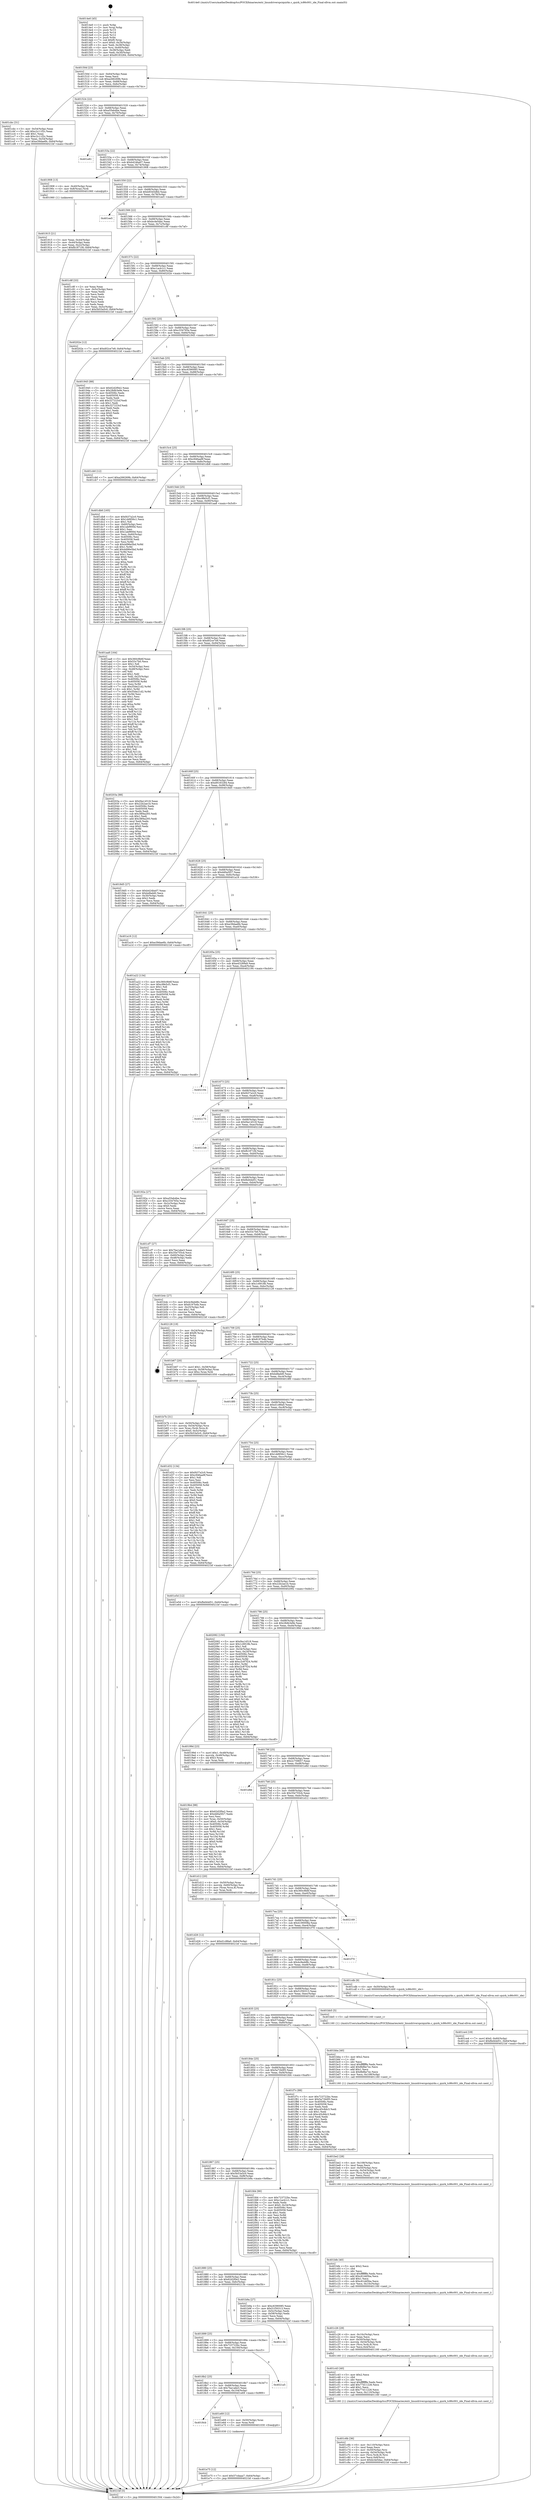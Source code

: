 digraph "0x4014e0" {
  label = "0x4014e0 (/mnt/c/Users/mathe/Desktop/tcc/POCII/binaries/extr_linuxdriverspciquirks.c_quirk_tc86c001_ide_Final-ollvm.out::main(0))"
  labelloc = "t"
  node[shape=record]

  Entry [label="",width=0.3,height=0.3,shape=circle,fillcolor=black,style=filled]
  "0x40150d" [label="{
     0x40150d [23]\l
     | [instrs]\l
     &nbsp;&nbsp;0x40150d \<+3\>: mov -0x64(%rbp),%eax\l
     &nbsp;&nbsp;0x401510 \<+2\>: mov %eax,%ecx\l
     &nbsp;&nbsp;0x401512 \<+6\>: sub $0xa266269b,%ecx\l
     &nbsp;&nbsp;0x401518 \<+3\>: mov %eax,-0x68(%rbp)\l
     &nbsp;&nbsp;0x40151b \<+3\>: mov %ecx,-0x6c(%rbp)\l
     &nbsp;&nbsp;0x40151e \<+6\>: je 0000000000401cbc \<main+0x7dc\>\l
  }"]
  "0x401cbc" [label="{
     0x401cbc [31]\l
     | [instrs]\l
     &nbsp;&nbsp;0x401cbc \<+3\>: mov -0x54(%rbp),%eax\l
     &nbsp;&nbsp;0x401cbf \<+5\>: add $0xc2c11f2c,%eax\l
     &nbsp;&nbsp;0x401cc4 \<+3\>: add $0x1,%eax\l
     &nbsp;&nbsp;0x401cc7 \<+5\>: sub $0xc2c11f2c,%eax\l
     &nbsp;&nbsp;0x401ccc \<+3\>: mov %eax,-0x54(%rbp)\l
     &nbsp;&nbsp;0x401ccf \<+7\>: movl $0xe39dae6b,-0x64(%rbp)\l
     &nbsp;&nbsp;0x401cd6 \<+5\>: jmp 00000000004021bf \<main+0xcdf\>\l
  }"]
  "0x401524" [label="{
     0x401524 [22]\l
     | [instrs]\l
     &nbsp;&nbsp;0x401524 \<+5\>: jmp 0000000000401529 \<main+0x49\>\l
     &nbsp;&nbsp;0x401529 \<+3\>: mov -0x68(%rbp),%eax\l
     &nbsp;&nbsp;0x40152c \<+5\>: sub $0xa55eb4be,%eax\l
     &nbsp;&nbsp;0x401531 \<+3\>: mov %eax,-0x70(%rbp)\l
     &nbsp;&nbsp;0x401534 \<+6\>: je 0000000000401e81 \<main+0x9a1\>\l
  }"]
  Exit [label="",width=0.3,height=0.3,shape=circle,fillcolor=black,style=filled,peripheries=2]
  "0x401e81" [label="{
     0x401e81\l
  }", style=dashed]
  "0x40153a" [label="{
     0x40153a [22]\l
     | [instrs]\l
     &nbsp;&nbsp;0x40153a \<+5\>: jmp 000000000040153f \<main+0x5f\>\l
     &nbsp;&nbsp;0x40153f \<+3\>: mov -0x68(%rbp),%eax\l
     &nbsp;&nbsp;0x401542 \<+5\>: sub $0xb424ba07,%eax\l
     &nbsp;&nbsp;0x401547 \<+3\>: mov %eax,-0x74(%rbp)\l
     &nbsp;&nbsp;0x40154a \<+6\>: je 0000000000401908 \<main+0x428\>\l
  }"]
  "0x401e75" [label="{
     0x401e75 [12]\l
     | [instrs]\l
     &nbsp;&nbsp;0x401e75 \<+7\>: movl $0x57cdaaa7,-0x64(%rbp)\l
     &nbsp;&nbsp;0x401e7c \<+5\>: jmp 00000000004021bf \<main+0xcdf\>\l
  }"]
  "0x401908" [label="{
     0x401908 [13]\l
     | [instrs]\l
     &nbsp;&nbsp;0x401908 \<+4\>: mov -0x40(%rbp),%rax\l
     &nbsp;&nbsp;0x40190c \<+4\>: mov 0x8(%rax),%rdi\l
     &nbsp;&nbsp;0x401910 \<+5\>: call 0000000000401060 \<atoi@plt\>\l
     | [calls]\l
     &nbsp;&nbsp;0x401060 \{1\} (unknown)\l
  }"]
  "0x401550" [label="{
     0x401550 [22]\l
     | [instrs]\l
     &nbsp;&nbsp;0x401550 \<+5\>: jmp 0000000000401555 \<main+0x75\>\l
     &nbsp;&nbsp;0x401555 \<+3\>: mov -0x68(%rbp),%eax\l
     &nbsp;&nbsp;0x401558 \<+5\>: sub $0xb9345d6d,%eax\l
     &nbsp;&nbsp;0x40155d \<+3\>: mov %eax,-0x78(%rbp)\l
     &nbsp;&nbsp;0x401560 \<+6\>: je 0000000000401ee5 \<main+0xa05\>\l
  }"]
  "0x4018cb" [label="{
     0x4018cb\l
  }", style=dashed]
  "0x401ee5" [label="{
     0x401ee5\l
  }", style=dashed]
  "0x401566" [label="{
     0x401566 [22]\l
     | [instrs]\l
     &nbsp;&nbsp;0x401566 \<+5\>: jmp 000000000040156b \<main+0x8b\>\l
     &nbsp;&nbsp;0x40156b \<+3\>: mov -0x68(%rbp),%eax\l
     &nbsp;&nbsp;0x40156e \<+5\>: sub $0xbc4e5dac,%eax\l
     &nbsp;&nbsp;0x401573 \<+3\>: mov %eax,-0x7c(%rbp)\l
     &nbsp;&nbsp;0x401576 \<+6\>: je 0000000000401c8f \<main+0x7af\>\l
  }"]
  "0x401e69" [label="{
     0x401e69 [12]\l
     | [instrs]\l
     &nbsp;&nbsp;0x401e69 \<+4\>: mov -0x50(%rbp),%rax\l
     &nbsp;&nbsp;0x401e6d \<+3\>: mov %rax,%rdi\l
     &nbsp;&nbsp;0x401e70 \<+5\>: call 0000000000401030 \<free@plt\>\l
     | [calls]\l
     &nbsp;&nbsp;0x401030 \{1\} (unknown)\l
  }"]
  "0x401c8f" [label="{
     0x401c8f [33]\l
     | [instrs]\l
     &nbsp;&nbsp;0x401c8f \<+2\>: xor %eax,%eax\l
     &nbsp;&nbsp;0x401c91 \<+3\>: mov -0x5c(%rbp),%ecx\l
     &nbsp;&nbsp;0x401c94 \<+2\>: mov %eax,%edx\l
     &nbsp;&nbsp;0x401c96 \<+2\>: sub %ecx,%edx\l
     &nbsp;&nbsp;0x401c98 \<+2\>: mov %eax,%ecx\l
     &nbsp;&nbsp;0x401c9a \<+3\>: sub $0x1,%ecx\l
     &nbsp;&nbsp;0x401c9d \<+2\>: add %ecx,%edx\l
     &nbsp;&nbsp;0x401c9f \<+2\>: sub %edx,%eax\l
     &nbsp;&nbsp;0x401ca1 \<+3\>: mov %eax,-0x5c(%rbp)\l
     &nbsp;&nbsp;0x401ca4 \<+7\>: movl $0x5b53a5c0,-0x64(%rbp)\l
     &nbsp;&nbsp;0x401cab \<+5\>: jmp 00000000004021bf \<main+0xcdf\>\l
  }"]
  "0x40157c" [label="{
     0x40157c [22]\l
     | [instrs]\l
     &nbsp;&nbsp;0x40157c \<+5\>: jmp 0000000000401581 \<main+0xa1\>\l
     &nbsp;&nbsp;0x401581 \<+3\>: mov -0x68(%rbp),%eax\l
     &nbsp;&nbsp;0x401584 \<+5\>: sub $0xc1acb1c1,%eax\l
     &nbsp;&nbsp;0x401589 \<+3\>: mov %eax,-0x80(%rbp)\l
     &nbsp;&nbsp;0x40158c \<+6\>: je 000000000040202e \<main+0xb4e\>\l
  }"]
  "0x4018b2" [label="{
     0x4018b2 [25]\l
     | [instrs]\l
     &nbsp;&nbsp;0x4018b2 \<+5\>: jmp 00000000004018b7 \<main+0x3d7\>\l
     &nbsp;&nbsp;0x4018b7 \<+3\>: mov -0x68(%rbp),%eax\l
     &nbsp;&nbsp;0x4018ba \<+5\>: sub $0x7ba1abe3,%eax\l
     &nbsp;&nbsp;0x4018bf \<+6\>: mov %eax,-0x104(%rbp)\l
     &nbsp;&nbsp;0x4018c5 \<+6\>: je 0000000000401e69 \<main+0x989\>\l
  }"]
  "0x40202e" [label="{
     0x40202e [12]\l
     | [instrs]\l
     &nbsp;&nbsp;0x40202e \<+7\>: movl $0xd02ce7e9,-0x64(%rbp)\l
     &nbsp;&nbsp;0x402035 \<+5\>: jmp 00000000004021bf \<main+0xcdf\>\l
  }"]
  "0x401592" [label="{
     0x401592 [25]\l
     | [instrs]\l
     &nbsp;&nbsp;0x401592 \<+5\>: jmp 0000000000401597 \<main+0xb7\>\l
     &nbsp;&nbsp;0x401597 \<+3\>: mov -0x68(%rbp),%eax\l
     &nbsp;&nbsp;0x40159a \<+5\>: sub $0xc334765e,%eax\l
     &nbsp;&nbsp;0x40159f \<+6\>: mov %eax,-0x84(%rbp)\l
     &nbsp;&nbsp;0x4015a5 \<+6\>: je 0000000000401945 \<main+0x465\>\l
  }"]
  "0x4021a5" [label="{
     0x4021a5\l
  }", style=dashed]
  "0x401945" [label="{
     0x401945 [88]\l
     | [instrs]\l
     &nbsp;&nbsp;0x401945 \<+5\>: mov $0x62d2f0e2,%eax\l
     &nbsp;&nbsp;0x40194a \<+5\>: mov $0x28db3e9e,%ecx\l
     &nbsp;&nbsp;0x40194f \<+7\>: mov 0x40506c,%edx\l
     &nbsp;&nbsp;0x401956 \<+7\>: mov 0x405058,%esi\l
     &nbsp;&nbsp;0x40195d \<+2\>: mov %edx,%edi\l
     &nbsp;&nbsp;0x40195f \<+6\>: add $0x327223cf,%edi\l
     &nbsp;&nbsp;0x401965 \<+3\>: sub $0x1,%edi\l
     &nbsp;&nbsp;0x401968 \<+6\>: sub $0x327223cf,%edi\l
     &nbsp;&nbsp;0x40196e \<+3\>: imul %edi,%edx\l
     &nbsp;&nbsp;0x401971 \<+3\>: and $0x1,%edx\l
     &nbsp;&nbsp;0x401974 \<+3\>: cmp $0x0,%edx\l
     &nbsp;&nbsp;0x401977 \<+4\>: sete %r8b\l
     &nbsp;&nbsp;0x40197b \<+3\>: cmp $0xa,%esi\l
     &nbsp;&nbsp;0x40197e \<+4\>: setl %r9b\l
     &nbsp;&nbsp;0x401982 \<+3\>: mov %r8b,%r10b\l
     &nbsp;&nbsp;0x401985 \<+3\>: and %r9b,%r10b\l
     &nbsp;&nbsp;0x401988 \<+3\>: xor %r9b,%r8b\l
     &nbsp;&nbsp;0x40198b \<+3\>: or %r8b,%r10b\l
     &nbsp;&nbsp;0x40198e \<+4\>: test $0x1,%r10b\l
     &nbsp;&nbsp;0x401992 \<+3\>: cmovne %ecx,%eax\l
     &nbsp;&nbsp;0x401995 \<+3\>: mov %eax,-0x64(%rbp)\l
     &nbsp;&nbsp;0x401998 \<+5\>: jmp 00000000004021bf \<main+0xcdf\>\l
  }"]
  "0x4015ab" [label="{
     0x4015ab [25]\l
     | [instrs]\l
     &nbsp;&nbsp;0x4015ab \<+5\>: jmp 00000000004015b0 \<main+0xd0\>\l
     &nbsp;&nbsp;0x4015b0 \<+3\>: mov -0x68(%rbp),%eax\l
     &nbsp;&nbsp;0x4015b3 \<+5\>: sub $0xc6390085,%eax\l
     &nbsp;&nbsp;0x4015b8 \<+6\>: mov %eax,-0x88(%rbp)\l
     &nbsp;&nbsp;0x4015be \<+6\>: je 0000000000401cb0 \<main+0x7d0\>\l
  }"]
  "0x401899" [label="{
     0x401899 [25]\l
     | [instrs]\l
     &nbsp;&nbsp;0x401899 \<+5\>: jmp 000000000040189e \<main+0x3be\>\l
     &nbsp;&nbsp;0x40189e \<+3\>: mov -0x68(%rbp),%eax\l
     &nbsp;&nbsp;0x4018a1 \<+5\>: sub $0x723722bc,%eax\l
     &nbsp;&nbsp;0x4018a6 \<+6\>: mov %eax,-0x100(%rbp)\l
     &nbsp;&nbsp;0x4018ac \<+6\>: je 00000000004021a5 \<main+0xcc5\>\l
  }"]
  "0x401cb0" [label="{
     0x401cb0 [12]\l
     | [instrs]\l
     &nbsp;&nbsp;0x401cb0 \<+7\>: movl $0xa266269b,-0x64(%rbp)\l
     &nbsp;&nbsp;0x401cb7 \<+5\>: jmp 00000000004021bf \<main+0xcdf\>\l
  }"]
  "0x4015c4" [label="{
     0x4015c4 [25]\l
     | [instrs]\l
     &nbsp;&nbsp;0x4015c4 \<+5\>: jmp 00000000004015c9 \<main+0xe9\>\l
     &nbsp;&nbsp;0x4015c9 \<+3\>: mov -0x68(%rbp),%eax\l
     &nbsp;&nbsp;0x4015cc \<+5\>: sub $0xc946aa9f,%eax\l
     &nbsp;&nbsp;0x4015d1 \<+6\>: mov %eax,-0x8c(%rbp)\l
     &nbsp;&nbsp;0x4015d7 \<+6\>: je 0000000000401db8 \<main+0x8d8\>\l
  }"]
  "0x40213b" [label="{
     0x40213b\l
  }", style=dashed]
  "0x401db8" [label="{
     0x401db8 [165]\l
     | [instrs]\l
     &nbsp;&nbsp;0x401db8 \<+5\>: mov $0xf437a2c0,%eax\l
     &nbsp;&nbsp;0x401dbd \<+5\>: mov $0x1dd956c1,%ecx\l
     &nbsp;&nbsp;0x401dc2 \<+2\>: mov $0x1,%dl\l
     &nbsp;&nbsp;0x401dc4 \<+3\>: mov -0x60(%rbp),%esi\l
     &nbsp;&nbsp;0x401dc7 \<+6\>: add $0x1abf900d,%esi\l
     &nbsp;&nbsp;0x401dcd \<+3\>: add $0x1,%esi\l
     &nbsp;&nbsp;0x401dd0 \<+6\>: sub $0x1abf900d,%esi\l
     &nbsp;&nbsp;0x401dd6 \<+3\>: mov %esi,-0x60(%rbp)\l
     &nbsp;&nbsp;0x401dd9 \<+7\>: mov 0x40506c,%esi\l
     &nbsp;&nbsp;0x401de0 \<+7\>: mov 0x405058,%edi\l
     &nbsp;&nbsp;0x401de7 \<+3\>: mov %esi,%r8d\l
     &nbsp;&nbsp;0x401dea \<+7\>: sub $0x4d96e5bd,%r8d\l
     &nbsp;&nbsp;0x401df1 \<+4\>: sub $0x1,%r8d\l
     &nbsp;&nbsp;0x401df5 \<+7\>: add $0x4d96e5bd,%r8d\l
     &nbsp;&nbsp;0x401dfc \<+4\>: imul %r8d,%esi\l
     &nbsp;&nbsp;0x401e00 \<+3\>: and $0x1,%esi\l
     &nbsp;&nbsp;0x401e03 \<+3\>: cmp $0x0,%esi\l
     &nbsp;&nbsp;0x401e06 \<+4\>: sete %r9b\l
     &nbsp;&nbsp;0x401e0a \<+3\>: cmp $0xa,%edi\l
     &nbsp;&nbsp;0x401e0d \<+4\>: setl %r10b\l
     &nbsp;&nbsp;0x401e11 \<+3\>: mov %r9b,%r11b\l
     &nbsp;&nbsp;0x401e14 \<+4\>: xor $0xff,%r11b\l
     &nbsp;&nbsp;0x401e18 \<+3\>: mov %r10b,%bl\l
     &nbsp;&nbsp;0x401e1b \<+3\>: xor $0xff,%bl\l
     &nbsp;&nbsp;0x401e1e \<+3\>: xor $0x1,%dl\l
     &nbsp;&nbsp;0x401e21 \<+3\>: mov %r11b,%r14b\l
     &nbsp;&nbsp;0x401e24 \<+4\>: and $0xff,%r14b\l
     &nbsp;&nbsp;0x401e28 \<+3\>: and %dl,%r9b\l
     &nbsp;&nbsp;0x401e2b \<+3\>: mov %bl,%r15b\l
     &nbsp;&nbsp;0x401e2e \<+4\>: and $0xff,%r15b\l
     &nbsp;&nbsp;0x401e32 \<+3\>: and %dl,%r10b\l
     &nbsp;&nbsp;0x401e35 \<+3\>: or %r9b,%r14b\l
     &nbsp;&nbsp;0x401e38 \<+3\>: or %r10b,%r15b\l
     &nbsp;&nbsp;0x401e3b \<+3\>: xor %r15b,%r14b\l
     &nbsp;&nbsp;0x401e3e \<+3\>: or %bl,%r11b\l
     &nbsp;&nbsp;0x401e41 \<+4\>: xor $0xff,%r11b\l
     &nbsp;&nbsp;0x401e45 \<+3\>: or $0x1,%dl\l
     &nbsp;&nbsp;0x401e48 \<+3\>: and %dl,%r11b\l
     &nbsp;&nbsp;0x401e4b \<+3\>: or %r11b,%r14b\l
     &nbsp;&nbsp;0x401e4e \<+4\>: test $0x1,%r14b\l
     &nbsp;&nbsp;0x401e52 \<+3\>: cmovne %ecx,%eax\l
     &nbsp;&nbsp;0x401e55 \<+3\>: mov %eax,-0x64(%rbp)\l
     &nbsp;&nbsp;0x401e58 \<+5\>: jmp 00000000004021bf \<main+0xcdf\>\l
  }"]
  "0x4015dd" [label="{
     0x4015dd [25]\l
     | [instrs]\l
     &nbsp;&nbsp;0x4015dd \<+5\>: jmp 00000000004015e2 \<main+0x102\>\l
     &nbsp;&nbsp;0x4015e2 \<+3\>: mov -0x68(%rbp),%eax\l
     &nbsp;&nbsp;0x4015e5 \<+5\>: sub $0xc9fe5cf1,%eax\l
     &nbsp;&nbsp;0x4015ea \<+6\>: mov %eax,-0x90(%rbp)\l
     &nbsp;&nbsp;0x4015f0 \<+6\>: je 0000000000401aa8 \<main+0x5c8\>\l
  }"]
  "0x401d26" [label="{
     0x401d26 [12]\l
     | [instrs]\l
     &nbsp;&nbsp;0x401d26 \<+7\>: movl $0xd1c88a0,-0x64(%rbp)\l
     &nbsp;&nbsp;0x401d2d \<+5\>: jmp 00000000004021bf \<main+0xcdf\>\l
  }"]
  "0x401aa8" [label="{
     0x401aa8 [164]\l
     | [instrs]\l
     &nbsp;&nbsp;0x401aa8 \<+5\>: mov $0x360c9b6f,%eax\l
     &nbsp;&nbsp;0x401aad \<+5\>: mov $0x53c7b0,%ecx\l
     &nbsp;&nbsp;0x401ab2 \<+2\>: mov $0x1,%dl\l
     &nbsp;&nbsp;0x401ab4 \<+3\>: mov -0x54(%rbp),%esi\l
     &nbsp;&nbsp;0x401ab7 \<+3\>: cmp -0x48(%rbp),%esi\l
     &nbsp;&nbsp;0x401aba \<+4\>: setl %dil\l
     &nbsp;&nbsp;0x401abe \<+4\>: and $0x1,%dil\l
     &nbsp;&nbsp;0x401ac2 \<+4\>: mov %dil,-0x25(%rbp)\l
     &nbsp;&nbsp;0x401ac6 \<+7\>: mov 0x40506c,%esi\l
     &nbsp;&nbsp;0x401acd \<+8\>: mov 0x405058,%r8d\l
     &nbsp;&nbsp;0x401ad5 \<+3\>: mov %esi,%r9d\l
     &nbsp;&nbsp;0x401ad8 \<+7\>: sub $0x55de21d2,%r9d\l
     &nbsp;&nbsp;0x401adf \<+4\>: sub $0x1,%r9d\l
     &nbsp;&nbsp;0x401ae3 \<+7\>: add $0x55de21d2,%r9d\l
     &nbsp;&nbsp;0x401aea \<+4\>: imul %r9d,%esi\l
     &nbsp;&nbsp;0x401aee \<+3\>: and $0x1,%esi\l
     &nbsp;&nbsp;0x401af1 \<+3\>: cmp $0x0,%esi\l
     &nbsp;&nbsp;0x401af4 \<+4\>: sete %dil\l
     &nbsp;&nbsp;0x401af8 \<+4\>: cmp $0xa,%r8d\l
     &nbsp;&nbsp;0x401afc \<+4\>: setl %r10b\l
     &nbsp;&nbsp;0x401b00 \<+3\>: mov %dil,%r11b\l
     &nbsp;&nbsp;0x401b03 \<+4\>: xor $0xff,%r11b\l
     &nbsp;&nbsp;0x401b07 \<+3\>: mov %r10b,%bl\l
     &nbsp;&nbsp;0x401b0a \<+3\>: xor $0xff,%bl\l
     &nbsp;&nbsp;0x401b0d \<+3\>: xor $0x1,%dl\l
     &nbsp;&nbsp;0x401b10 \<+3\>: mov %r11b,%r14b\l
     &nbsp;&nbsp;0x401b13 \<+4\>: and $0xff,%r14b\l
     &nbsp;&nbsp;0x401b17 \<+3\>: and %dl,%dil\l
     &nbsp;&nbsp;0x401b1a \<+3\>: mov %bl,%r15b\l
     &nbsp;&nbsp;0x401b1d \<+4\>: and $0xff,%r15b\l
     &nbsp;&nbsp;0x401b21 \<+3\>: and %dl,%r10b\l
     &nbsp;&nbsp;0x401b24 \<+3\>: or %dil,%r14b\l
     &nbsp;&nbsp;0x401b27 \<+3\>: or %r10b,%r15b\l
     &nbsp;&nbsp;0x401b2a \<+3\>: xor %r15b,%r14b\l
     &nbsp;&nbsp;0x401b2d \<+3\>: or %bl,%r11b\l
     &nbsp;&nbsp;0x401b30 \<+4\>: xor $0xff,%r11b\l
     &nbsp;&nbsp;0x401b34 \<+3\>: or $0x1,%dl\l
     &nbsp;&nbsp;0x401b37 \<+3\>: and %dl,%r11b\l
     &nbsp;&nbsp;0x401b3a \<+3\>: or %r11b,%r14b\l
     &nbsp;&nbsp;0x401b3d \<+4\>: test $0x1,%r14b\l
     &nbsp;&nbsp;0x401b41 \<+3\>: cmovne %ecx,%eax\l
     &nbsp;&nbsp;0x401b44 \<+3\>: mov %eax,-0x64(%rbp)\l
     &nbsp;&nbsp;0x401b47 \<+5\>: jmp 00000000004021bf \<main+0xcdf\>\l
  }"]
  "0x4015f6" [label="{
     0x4015f6 [25]\l
     | [instrs]\l
     &nbsp;&nbsp;0x4015f6 \<+5\>: jmp 00000000004015fb \<main+0x11b\>\l
     &nbsp;&nbsp;0x4015fb \<+3\>: mov -0x68(%rbp),%eax\l
     &nbsp;&nbsp;0x4015fe \<+5\>: sub $0xd02ce7e9,%eax\l
     &nbsp;&nbsp;0x401603 \<+6\>: mov %eax,-0x94(%rbp)\l
     &nbsp;&nbsp;0x401609 \<+6\>: je 000000000040203a \<main+0xb5a\>\l
  }"]
  "0x401ce4" [label="{
     0x401ce4 [19]\l
     | [instrs]\l
     &nbsp;&nbsp;0x401ce4 \<+7\>: movl $0x0,-0x60(%rbp)\l
     &nbsp;&nbsp;0x401ceb \<+7\>: movl $0xfbd44d51,-0x64(%rbp)\l
     &nbsp;&nbsp;0x401cf2 \<+5\>: jmp 00000000004021bf \<main+0xcdf\>\l
  }"]
  "0x40203a" [label="{
     0x40203a [88]\l
     | [instrs]\l
     &nbsp;&nbsp;0x40203a \<+5\>: mov $0xf4a14518,%eax\l
     &nbsp;&nbsp;0x40203f \<+5\>: mov $0x22b2ae1b,%ecx\l
     &nbsp;&nbsp;0x402044 \<+7\>: mov 0x40506c,%edx\l
     &nbsp;&nbsp;0x40204b \<+7\>: mov 0x405058,%esi\l
     &nbsp;&nbsp;0x402052 \<+2\>: mov %edx,%edi\l
     &nbsp;&nbsp;0x402054 \<+6\>: sub $0x38f4a293,%edi\l
     &nbsp;&nbsp;0x40205a \<+3\>: sub $0x1,%edi\l
     &nbsp;&nbsp;0x40205d \<+6\>: add $0x38f4a293,%edi\l
     &nbsp;&nbsp;0x402063 \<+3\>: imul %edi,%edx\l
     &nbsp;&nbsp;0x402066 \<+3\>: and $0x1,%edx\l
     &nbsp;&nbsp;0x402069 \<+3\>: cmp $0x0,%edx\l
     &nbsp;&nbsp;0x40206c \<+4\>: sete %r8b\l
     &nbsp;&nbsp;0x402070 \<+3\>: cmp $0xa,%esi\l
     &nbsp;&nbsp;0x402073 \<+4\>: setl %r9b\l
     &nbsp;&nbsp;0x402077 \<+3\>: mov %r8b,%r10b\l
     &nbsp;&nbsp;0x40207a \<+3\>: and %r9b,%r10b\l
     &nbsp;&nbsp;0x40207d \<+3\>: xor %r9b,%r8b\l
     &nbsp;&nbsp;0x402080 \<+3\>: or %r8b,%r10b\l
     &nbsp;&nbsp;0x402083 \<+4\>: test $0x1,%r10b\l
     &nbsp;&nbsp;0x402087 \<+3\>: cmovne %ecx,%eax\l
     &nbsp;&nbsp;0x40208a \<+3\>: mov %eax,-0x64(%rbp)\l
     &nbsp;&nbsp;0x40208d \<+5\>: jmp 00000000004021bf \<main+0xcdf\>\l
  }"]
  "0x40160f" [label="{
     0x40160f [25]\l
     | [instrs]\l
     &nbsp;&nbsp;0x40160f \<+5\>: jmp 0000000000401614 \<main+0x134\>\l
     &nbsp;&nbsp;0x401614 \<+3\>: mov -0x68(%rbp),%eax\l
     &nbsp;&nbsp;0x401617 \<+5\>: sub $0xd9183284,%eax\l
     &nbsp;&nbsp;0x40161c \<+6\>: mov %eax,-0x98(%rbp)\l
     &nbsp;&nbsp;0x401622 \<+6\>: je 00000000004018d5 \<main+0x3f5\>\l
  }"]
  "0x401c6b" [label="{
     0x401c6b [36]\l
     | [instrs]\l
     &nbsp;&nbsp;0x401c6b \<+6\>: mov -0x110(%rbp),%ecx\l
     &nbsp;&nbsp;0x401c71 \<+3\>: imul %eax,%ecx\l
     &nbsp;&nbsp;0x401c74 \<+4\>: mov -0x50(%rbp),%rsi\l
     &nbsp;&nbsp;0x401c78 \<+4\>: movslq -0x54(%rbp),%rdi\l
     &nbsp;&nbsp;0x401c7c \<+4\>: mov (%rsi,%rdi,8),%rsi\l
     &nbsp;&nbsp;0x401c80 \<+3\>: mov %ecx,0x8(%rsi)\l
     &nbsp;&nbsp;0x401c83 \<+7\>: movl $0xbc4e5dac,-0x64(%rbp)\l
     &nbsp;&nbsp;0x401c8a \<+5\>: jmp 00000000004021bf \<main+0xcdf\>\l
  }"]
  "0x4018d5" [label="{
     0x4018d5 [27]\l
     | [instrs]\l
     &nbsp;&nbsp;0x4018d5 \<+5\>: mov $0xb424ba07,%eax\l
     &nbsp;&nbsp;0x4018da \<+5\>: mov $0xbdfadd0,%ecx\l
     &nbsp;&nbsp;0x4018df \<+3\>: mov -0x30(%rbp),%edx\l
     &nbsp;&nbsp;0x4018e2 \<+3\>: cmp $0x2,%edx\l
     &nbsp;&nbsp;0x4018e5 \<+3\>: cmovne %ecx,%eax\l
     &nbsp;&nbsp;0x4018e8 \<+3\>: mov %eax,-0x64(%rbp)\l
     &nbsp;&nbsp;0x4018eb \<+5\>: jmp 00000000004021bf \<main+0xcdf\>\l
  }"]
  "0x401628" [label="{
     0x401628 [25]\l
     | [instrs]\l
     &nbsp;&nbsp;0x401628 \<+5\>: jmp 000000000040162d \<main+0x14d\>\l
     &nbsp;&nbsp;0x40162d \<+3\>: mov -0x68(%rbp),%eax\l
     &nbsp;&nbsp;0x401630 \<+5\>: sub $0xdd0a5f27,%eax\l
     &nbsp;&nbsp;0x401635 \<+6\>: mov %eax,-0x9c(%rbp)\l
     &nbsp;&nbsp;0x40163b \<+6\>: je 0000000000401a16 \<main+0x536\>\l
  }"]
  "0x4021bf" [label="{
     0x4021bf [5]\l
     | [instrs]\l
     &nbsp;&nbsp;0x4021bf \<+5\>: jmp 000000000040150d \<main+0x2d\>\l
  }"]
  "0x4014e0" [label="{
     0x4014e0 [45]\l
     | [instrs]\l
     &nbsp;&nbsp;0x4014e0 \<+1\>: push %rbp\l
     &nbsp;&nbsp;0x4014e1 \<+3\>: mov %rsp,%rbp\l
     &nbsp;&nbsp;0x4014e4 \<+2\>: push %r15\l
     &nbsp;&nbsp;0x4014e6 \<+2\>: push %r14\l
     &nbsp;&nbsp;0x4014e8 \<+2\>: push %r12\l
     &nbsp;&nbsp;0x4014ea \<+1\>: push %rbx\l
     &nbsp;&nbsp;0x4014eb \<+7\>: sub $0xf0,%rsp\l
     &nbsp;&nbsp;0x4014f2 \<+7\>: movl $0x0,-0x34(%rbp)\l
     &nbsp;&nbsp;0x4014f9 \<+3\>: mov %edi,-0x38(%rbp)\l
     &nbsp;&nbsp;0x4014fc \<+4\>: mov %rsi,-0x40(%rbp)\l
     &nbsp;&nbsp;0x401500 \<+3\>: mov -0x38(%rbp),%edi\l
     &nbsp;&nbsp;0x401503 \<+3\>: mov %edi,-0x30(%rbp)\l
     &nbsp;&nbsp;0x401506 \<+7\>: movl $0xd9183284,-0x64(%rbp)\l
  }"]
  "0x401915" [label="{
     0x401915 [21]\l
     | [instrs]\l
     &nbsp;&nbsp;0x401915 \<+3\>: mov %eax,-0x44(%rbp)\l
     &nbsp;&nbsp;0x401918 \<+3\>: mov -0x44(%rbp),%eax\l
     &nbsp;&nbsp;0x40191b \<+3\>: mov %eax,-0x2c(%rbp)\l
     &nbsp;&nbsp;0x40191e \<+7\>: movl $0xfb1871fd,-0x64(%rbp)\l
     &nbsp;&nbsp;0x401925 \<+5\>: jmp 00000000004021bf \<main+0xcdf\>\l
  }"]
  "0x401c43" [label="{
     0x401c43 [40]\l
     | [instrs]\l
     &nbsp;&nbsp;0x401c43 \<+5\>: mov $0x2,%ecx\l
     &nbsp;&nbsp;0x401c48 \<+1\>: cltd\l
     &nbsp;&nbsp;0x401c49 \<+2\>: idiv %ecx\l
     &nbsp;&nbsp;0x401c4b \<+6\>: imul $0xfffffffe,%edx,%ecx\l
     &nbsp;&nbsp;0x401c51 \<+6\>: add $0x77d11226,%ecx\l
     &nbsp;&nbsp;0x401c57 \<+3\>: add $0x1,%ecx\l
     &nbsp;&nbsp;0x401c5a \<+6\>: sub $0x77d11226,%ecx\l
     &nbsp;&nbsp;0x401c60 \<+6\>: mov %ecx,-0x110(%rbp)\l
     &nbsp;&nbsp;0x401c66 \<+5\>: call 0000000000401160 \<next_i\>\l
     | [calls]\l
     &nbsp;&nbsp;0x401160 \{1\} (/mnt/c/Users/mathe/Desktop/tcc/POCII/binaries/extr_linuxdriverspciquirks.c_quirk_tc86c001_ide_Final-ollvm.out::next_i)\l
  }"]
  "0x401a16" [label="{
     0x401a16 [12]\l
     | [instrs]\l
     &nbsp;&nbsp;0x401a16 \<+7\>: movl $0xe39dae6b,-0x64(%rbp)\l
     &nbsp;&nbsp;0x401a1d \<+5\>: jmp 00000000004021bf \<main+0xcdf\>\l
  }"]
  "0x401641" [label="{
     0x401641 [25]\l
     | [instrs]\l
     &nbsp;&nbsp;0x401641 \<+5\>: jmp 0000000000401646 \<main+0x166\>\l
     &nbsp;&nbsp;0x401646 \<+3\>: mov -0x68(%rbp),%eax\l
     &nbsp;&nbsp;0x401649 \<+5\>: sub $0xe39dae6b,%eax\l
     &nbsp;&nbsp;0x40164e \<+6\>: mov %eax,-0xa0(%rbp)\l
     &nbsp;&nbsp;0x401654 \<+6\>: je 0000000000401a22 \<main+0x542\>\l
  }"]
  "0x401c26" [label="{
     0x401c26 [29]\l
     | [instrs]\l
     &nbsp;&nbsp;0x401c26 \<+6\>: mov -0x10c(%rbp),%ecx\l
     &nbsp;&nbsp;0x401c2c \<+3\>: imul %eax,%ecx\l
     &nbsp;&nbsp;0x401c2f \<+4\>: mov -0x50(%rbp),%rsi\l
     &nbsp;&nbsp;0x401c33 \<+4\>: movslq -0x54(%rbp),%rdi\l
     &nbsp;&nbsp;0x401c37 \<+4\>: mov (%rsi,%rdi,8),%rsi\l
     &nbsp;&nbsp;0x401c3b \<+3\>: mov %ecx,0x4(%rsi)\l
     &nbsp;&nbsp;0x401c3e \<+5\>: call 0000000000401160 \<next_i\>\l
     | [calls]\l
     &nbsp;&nbsp;0x401160 \{1\} (/mnt/c/Users/mathe/Desktop/tcc/POCII/binaries/extr_linuxdriverspciquirks.c_quirk_tc86c001_ide_Final-ollvm.out::next_i)\l
  }"]
  "0x401a22" [label="{
     0x401a22 [134]\l
     | [instrs]\l
     &nbsp;&nbsp;0x401a22 \<+5\>: mov $0x360c9b6f,%eax\l
     &nbsp;&nbsp;0x401a27 \<+5\>: mov $0xc9fe5cf1,%ecx\l
     &nbsp;&nbsp;0x401a2c \<+2\>: mov $0x1,%dl\l
     &nbsp;&nbsp;0x401a2e \<+2\>: xor %esi,%esi\l
     &nbsp;&nbsp;0x401a30 \<+7\>: mov 0x40506c,%edi\l
     &nbsp;&nbsp;0x401a37 \<+8\>: mov 0x405058,%r8d\l
     &nbsp;&nbsp;0x401a3f \<+3\>: sub $0x1,%esi\l
     &nbsp;&nbsp;0x401a42 \<+3\>: mov %edi,%r9d\l
     &nbsp;&nbsp;0x401a45 \<+3\>: add %esi,%r9d\l
     &nbsp;&nbsp;0x401a48 \<+4\>: imul %r9d,%edi\l
     &nbsp;&nbsp;0x401a4c \<+3\>: and $0x1,%edi\l
     &nbsp;&nbsp;0x401a4f \<+3\>: cmp $0x0,%edi\l
     &nbsp;&nbsp;0x401a52 \<+4\>: sete %r10b\l
     &nbsp;&nbsp;0x401a56 \<+4\>: cmp $0xa,%r8d\l
     &nbsp;&nbsp;0x401a5a \<+4\>: setl %r11b\l
     &nbsp;&nbsp;0x401a5e \<+3\>: mov %r10b,%bl\l
     &nbsp;&nbsp;0x401a61 \<+3\>: xor $0xff,%bl\l
     &nbsp;&nbsp;0x401a64 \<+3\>: mov %r11b,%r14b\l
     &nbsp;&nbsp;0x401a67 \<+4\>: xor $0xff,%r14b\l
     &nbsp;&nbsp;0x401a6b \<+3\>: xor $0x0,%dl\l
     &nbsp;&nbsp;0x401a6e \<+3\>: mov %bl,%r15b\l
     &nbsp;&nbsp;0x401a71 \<+4\>: and $0x0,%r15b\l
     &nbsp;&nbsp;0x401a75 \<+3\>: and %dl,%r10b\l
     &nbsp;&nbsp;0x401a78 \<+3\>: mov %r14b,%r12b\l
     &nbsp;&nbsp;0x401a7b \<+4\>: and $0x0,%r12b\l
     &nbsp;&nbsp;0x401a7f \<+3\>: and %dl,%r11b\l
     &nbsp;&nbsp;0x401a82 \<+3\>: or %r10b,%r15b\l
     &nbsp;&nbsp;0x401a85 \<+3\>: or %r11b,%r12b\l
     &nbsp;&nbsp;0x401a88 \<+3\>: xor %r12b,%r15b\l
     &nbsp;&nbsp;0x401a8b \<+3\>: or %r14b,%bl\l
     &nbsp;&nbsp;0x401a8e \<+3\>: xor $0xff,%bl\l
     &nbsp;&nbsp;0x401a91 \<+3\>: or $0x0,%dl\l
     &nbsp;&nbsp;0x401a94 \<+2\>: and %dl,%bl\l
     &nbsp;&nbsp;0x401a96 \<+3\>: or %bl,%r15b\l
     &nbsp;&nbsp;0x401a99 \<+4\>: test $0x1,%r15b\l
     &nbsp;&nbsp;0x401a9d \<+3\>: cmovne %ecx,%eax\l
     &nbsp;&nbsp;0x401aa0 \<+3\>: mov %eax,-0x64(%rbp)\l
     &nbsp;&nbsp;0x401aa3 \<+5\>: jmp 00000000004021bf \<main+0xcdf\>\l
  }"]
  "0x40165a" [label="{
     0x40165a [25]\l
     | [instrs]\l
     &nbsp;&nbsp;0x40165a \<+5\>: jmp 000000000040165f \<main+0x17f\>\l
     &nbsp;&nbsp;0x40165f \<+3\>: mov -0x68(%rbp),%eax\l
     &nbsp;&nbsp;0x401662 \<+5\>: sub $0xe43289a9,%eax\l
     &nbsp;&nbsp;0x401667 \<+6\>: mov %eax,-0xa4(%rbp)\l
     &nbsp;&nbsp;0x40166d \<+6\>: je 0000000000402194 \<main+0xcb4\>\l
  }"]
  "0x401bfe" [label="{
     0x401bfe [40]\l
     | [instrs]\l
     &nbsp;&nbsp;0x401bfe \<+5\>: mov $0x2,%ecx\l
     &nbsp;&nbsp;0x401c03 \<+1\>: cltd\l
     &nbsp;&nbsp;0x401c04 \<+2\>: idiv %ecx\l
     &nbsp;&nbsp;0x401c06 \<+6\>: imul $0xfffffffe,%edx,%ecx\l
     &nbsp;&nbsp;0x401c0c \<+6\>: add $0xc61dd5ba,%ecx\l
     &nbsp;&nbsp;0x401c12 \<+3\>: add $0x1,%ecx\l
     &nbsp;&nbsp;0x401c15 \<+6\>: sub $0xc61dd5ba,%ecx\l
     &nbsp;&nbsp;0x401c1b \<+6\>: mov %ecx,-0x10c(%rbp)\l
     &nbsp;&nbsp;0x401c21 \<+5\>: call 0000000000401160 \<next_i\>\l
     | [calls]\l
     &nbsp;&nbsp;0x401160 \{1\} (/mnt/c/Users/mathe/Desktop/tcc/POCII/binaries/extr_linuxdriverspciquirks.c_quirk_tc86c001_ide_Final-ollvm.out::next_i)\l
  }"]
  "0x402194" [label="{
     0x402194\l
  }", style=dashed]
  "0x401673" [label="{
     0x401673 [25]\l
     | [instrs]\l
     &nbsp;&nbsp;0x401673 \<+5\>: jmp 0000000000401678 \<main+0x198\>\l
     &nbsp;&nbsp;0x401678 \<+3\>: mov -0x68(%rbp),%eax\l
     &nbsp;&nbsp;0x40167b \<+5\>: sub $0xf437a2c0,%eax\l
     &nbsp;&nbsp;0x401680 \<+6\>: mov %eax,-0xa8(%rbp)\l
     &nbsp;&nbsp;0x401686 \<+6\>: je 0000000000402175 \<main+0xc95\>\l
  }"]
  "0x401be2" [label="{
     0x401be2 [28]\l
     | [instrs]\l
     &nbsp;&nbsp;0x401be2 \<+6\>: mov -0x108(%rbp),%ecx\l
     &nbsp;&nbsp;0x401be8 \<+3\>: imul %eax,%ecx\l
     &nbsp;&nbsp;0x401beb \<+4\>: mov -0x50(%rbp),%rsi\l
     &nbsp;&nbsp;0x401bef \<+4\>: movslq -0x54(%rbp),%rdi\l
     &nbsp;&nbsp;0x401bf3 \<+4\>: mov (%rsi,%rdi,8),%rsi\l
     &nbsp;&nbsp;0x401bf7 \<+2\>: mov %ecx,(%rsi)\l
     &nbsp;&nbsp;0x401bf9 \<+5\>: call 0000000000401160 \<next_i\>\l
     | [calls]\l
     &nbsp;&nbsp;0x401160 \{1\} (/mnt/c/Users/mathe/Desktop/tcc/POCII/binaries/extr_linuxdriverspciquirks.c_quirk_tc86c001_ide_Final-ollvm.out::next_i)\l
  }"]
  "0x402175" [label="{
     0x402175\l
  }", style=dashed]
  "0x40168c" [label="{
     0x40168c [25]\l
     | [instrs]\l
     &nbsp;&nbsp;0x40168c \<+5\>: jmp 0000000000401691 \<main+0x1b1\>\l
     &nbsp;&nbsp;0x401691 \<+3\>: mov -0x68(%rbp),%eax\l
     &nbsp;&nbsp;0x401694 \<+5\>: sub $0xf4a14518,%eax\l
     &nbsp;&nbsp;0x401699 \<+6\>: mov %eax,-0xac(%rbp)\l
     &nbsp;&nbsp;0x40169f \<+6\>: je 00000000004021b8 \<main+0xcd8\>\l
  }"]
  "0x401bba" [label="{
     0x401bba [40]\l
     | [instrs]\l
     &nbsp;&nbsp;0x401bba \<+5\>: mov $0x2,%ecx\l
     &nbsp;&nbsp;0x401bbf \<+1\>: cltd\l
     &nbsp;&nbsp;0x401bc0 \<+2\>: idiv %ecx\l
     &nbsp;&nbsp;0x401bc2 \<+6\>: imul $0xfffffffe,%edx,%ecx\l
     &nbsp;&nbsp;0x401bc8 \<+6\>: add $0x8bfbe7ec,%ecx\l
     &nbsp;&nbsp;0x401bce \<+3\>: add $0x1,%ecx\l
     &nbsp;&nbsp;0x401bd1 \<+6\>: sub $0x8bfbe7ec,%ecx\l
     &nbsp;&nbsp;0x401bd7 \<+6\>: mov %ecx,-0x108(%rbp)\l
     &nbsp;&nbsp;0x401bdd \<+5\>: call 0000000000401160 \<next_i\>\l
     | [calls]\l
     &nbsp;&nbsp;0x401160 \{1\} (/mnt/c/Users/mathe/Desktop/tcc/POCII/binaries/extr_linuxdriverspciquirks.c_quirk_tc86c001_ide_Final-ollvm.out::next_i)\l
  }"]
  "0x4021b8" [label="{
     0x4021b8\l
  }", style=dashed]
  "0x4016a5" [label="{
     0x4016a5 [25]\l
     | [instrs]\l
     &nbsp;&nbsp;0x4016a5 \<+5\>: jmp 00000000004016aa \<main+0x1ca\>\l
     &nbsp;&nbsp;0x4016aa \<+3\>: mov -0x68(%rbp),%eax\l
     &nbsp;&nbsp;0x4016ad \<+5\>: sub $0xfb1871fd,%eax\l
     &nbsp;&nbsp;0x4016b2 \<+6\>: mov %eax,-0xb0(%rbp)\l
     &nbsp;&nbsp;0x4016b8 \<+6\>: je 000000000040192a \<main+0x44a\>\l
  }"]
  "0x401880" [label="{
     0x401880 [25]\l
     | [instrs]\l
     &nbsp;&nbsp;0x401880 \<+5\>: jmp 0000000000401885 \<main+0x3a5\>\l
     &nbsp;&nbsp;0x401885 \<+3\>: mov -0x68(%rbp),%eax\l
     &nbsp;&nbsp;0x401888 \<+5\>: sub $0x62d2f0e2,%eax\l
     &nbsp;&nbsp;0x40188d \<+6\>: mov %eax,-0xfc(%rbp)\l
     &nbsp;&nbsp;0x401893 \<+6\>: je 000000000040213b \<main+0xc5b\>\l
  }"]
  "0x40192a" [label="{
     0x40192a [27]\l
     | [instrs]\l
     &nbsp;&nbsp;0x40192a \<+5\>: mov $0xa55eb4be,%eax\l
     &nbsp;&nbsp;0x40192f \<+5\>: mov $0xc334765e,%ecx\l
     &nbsp;&nbsp;0x401934 \<+3\>: mov -0x2c(%rbp),%edx\l
     &nbsp;&nbsp;0x401937 \<+3\>: cmp $0x0,%edx\l
     &nbsp;&nbsp;0x40193a \<+3\>: cmove %ecx,%eax\l
     &nbsp;&nbsp;0x40193d \<+3\>: mov %eax,-0x64(%rbp)\l
     &nbsp;&nbsp;0x401940 \<+5\>: jmp 00000000004021bf \<main+0xcdf\>\l
  }"]
  "0x4016be" [label="{
     0x4016be [25]\l
     | [instrs]\l
     &nbsp;&nbsp;0x4016be \<+5\>: jmp 00000000004016c3 \<main+0x1e3\>\l
     &nbsp;&nbsp;0x4016c3 \<+3\>: mov -0x68(%rbp),%eax\l
     &nbsp;&nbsp;0x4016c6 \<+5\>: sub $0xfbd44d51,%eax\l
     &nbsp;&nbsp;0x4016cb \<+6\>: mov %eax,-0xb4(%rbp)\l
     &nbsp;&nbsp;0x4016d1 \<+6\>: je 0000000000401cf7 \<main+0x817\>\l
  }"]
  "0x401b9a" [label="{
     0x401b9a [27]\l
     | [instrs]\l
     &nbsp;&nbsp;0x401b9a \<+5\>: mov $0xc6390085,%eax\l
     &nbsp;&nbsp;0x401b9f \<+5\>: mov $0x51f30313,%ecx\l
     &nbsp;&nbsp;0x401ba4 \<+3\>: mov -0x5c(%rbp),%edx\l
     &nbsp;&nbsp;0x401ba7 \<+3\>: cmp -0x58(%rbp),%edx\l
     &nbsp;&nbsp;0x401baa \<+3\>: cmovl %ecx,%eax\l
     &nbsp;&nbsp;0x401bad \<+3\>: mov %eax,-0x64(%rbp)\l
     &nbsp;&nbsp;0x401bb0 \<+5\>: jmp 00000000004021bf \<main+0xcdf\>\l
  }"]
  "0x401cf7" [label="{
     0x401cf7 [27]\l
     | [instrs]\l
     &nbsp;&nbsp;0x401cf7 \<+5\>: mov $0x7ba1abe3,%eax\l
     &nbsp;&nbsp;0x401cfc \<+5\>: mov $0x35e755cb,%ecx\l
     &nbsp;&nbsp;0x401d01 \<+3\>: mov -0x60(%rbp),%edx\l
     &nbsp;&nbsp;0x401d04 \<+3\>: cmp -0x48(%rbp),%edx\l
     &nbsp;&nbsp;0x401d07 \<+3\>: cmovl %ecx,%eax\l
     &nbsp;&nbsp;0x401d0a \<+3\>: mov %eax,-0x64(%rbp)\l
     &nbsp;&nbsp;0x401d0d \<+5\>: jmp 00000000004021bf \<main+0xcdf\>\l
  }"]
  "0x4016d7" [label="{
     0x4016d7 [25]\l
     | [instrs]\l
     &nbsp;&nbsp;0x4016d7 \<+5\>: jmp 00000000004016dc \<main+0x1fc\>\l
     &nbsp;&nbsp;0x4016dc \<+3\>: mov -0x68(%rbp),%eax\l
     &nbsp;&nbsp;0x4016df \<+5\>: sub $0x53c7b0,%eax\l
     &nbsp;&nbsp;0x4016e4 \<+6\>: mov %eax,-0xb8(%rbp)\l
     &nbsp;&nbsp;0x4016ea \<+6\>: je 0000000000401b4c \<main+0x66c\>\l
  }"]
  "0x401867" [label="{
     0x401867 [25]\l
     | [instrs]\l
     &nbsp;&nbsp;0x401867 \<+5\>: jmp 000000000040186c \<main+0x38c\>\l
     &nbsp;&nbsp;0x40186c \<+3\>: mov -0x68(%rbp),%eax\l
     &nbsp;&nbsp;0x40186f \<+5\>: sub $0x5b53a5c0,%eax\l
     &nbsp;&nbsp;0x401874 \<+6\>: mov %eax,-0xf8(%rbp)\l
     &nbsp;&nbsp;0x40187a \<+6\>: je 0000000000401b9a \<main+0x6ba\>\l
  }"]
  "0x401b4c" [label="{
     0x401b4c [27]\l
     | [instrs]\l
     &nbsp;&nbsp;0x401b4c \<+5\>: mov $0x4c9edd8c,%eax\l
     &nbsp;&nbsp;0x401b51 \<+5\>: mov $0x8197b4b,%ecx\l
     &nbsp;&nbsp;0x401b56 \<+3\>: mov -0x25(%rbp),%dl\l
     &nbsp;&nbsp;0x401b59 \<+3\>: test $0x1,%dl\l
     &nbsp;&nbsp;0x401b5c \<+3\>: cmovne %ecx,%eax\l
     &nbsp;&nbsp;0x401b5f \<+3\>: mov %eax,-0x64(%rbp)\l
     &nbsp;&nbsp;0x401b62 \<+5\>: jmp 00000000004021bf \<main+0xcdf\>\l
  }"]
  "0x4016f0" [label="{
     0x4016f0 [25]\l
     | [instrs]\l
     &nbsp;&nbsp;0x4016f0 \<+5\>: jmp 00000000004016f5 \<main+0x215\>\l
     &nbsp;&nbsp;0x4016f5 \<+3\>: mov -0x68(%rbp),%eax\l
     &nbsp;&nbsp;0x4016f8 \<+5\>: sub $0x1c6918b,%eax\l
     &nbsp;&nbsp;0x4016fd \<+6\>: mov %eax,-0xbc(%rbp)\l
     &nbsp;&nbsp;0x401703 \<+6\>: je 0000000000402128 \<main+0xc48\>\l
  }"]
  "0x401fd4" [label="{
     0x401fd4 [90]\l
     | [instrs]\l
     &nbsp;&nbsp;0x401fd4 \<+5\>: mov $0x723722bc,%eax\l
     &nbsp;&nbsp;0x401fd9 \<+5\>: mov $0xc1acb1c1,%ecx\l
     &nbsp;&nbsp;0x401fde \<+2\>: xor %edx,%edx\l
     &nbsp;&nbsp;0x401fe0 \<+7\>: movl $0x0,-0x34(%rbp)\l
     &nbsp;&nbsp;0x401fe7 \<+7\>: mov 0x40506c,%esi\l
     &nbsp;&nbsp;0x401fee \<+7\>: mov 0x405058,%edi\l
     &nbsp;&nbsp;0x401ff5 \<+3\>: sub $0x1,%edx\l
     &nbsp;&nbsp;0x401ff8 \<+3\>: mov %esi,%r8d\l
     &nbsp;&nbsp;0x401ffb \<+3\>: add %edx,%r8d\l
     &nbsp;&nbsp;0x401ffe \<+4\>: imul %r8d,%esi\l
     &nbsp;&nbsp;0x402002 \<+3\>: and $0x1,%esi\l
     &nbsp;&nbsp;0x402005 \<+3\>: cmp $0x0,%esi\l
     &nbsp;&nbsp;0x402008 \<+4\>: sete %r9b\l
     &nbsp;&nbsp;0x40200c \<+3\>: cmp $0xa,%edi\l
     &nbsp;&nbsp;0x40200f \<+4\>: setl %r10b\l
     &nbsp;&nbsp;0x402013 \<+3\>: mov %r9b,%r11b\l
     &nbsp;&nbsp;0x402016 \<+3\>: and %r10b,%r11b\l
     &nbsp;&nbsp;0x402019 \<+3\>: xor %r10b,%r9b\l
     &nbsp;&nbsp;0x40201c \<+3\>: or %r9b,%r11b\l
     &nbsp;&nbsp;0x40201f \<+4\>: test $0x1,%r11b\l
     &nbsp;&nbsp;0x402023 \<+3\>: cmovne %ecx,%eax\l
     &nbsp;&nbsp;0x402026 \<+3\>: mov %eax,-0x64(%rbp)\l
     &nbsp;&nbsp;0x402029 \<+5\>: jmp 00000000004021bf \<main+0xcdf\>\l
  }"]
  "0x402128" [label="{
     0x402128 [19]\l
     | [instrs]\l
     &nbsp;&nbsp;0x402128 \<+3\>: mov -0x24(%rbp),%eax\l
     &nbsp;&nbsp;0x40212b \<+7\>: add $0xf0,%rsp\l
     &nbsp;&nbsp;0x402132 \<+1\>: pop %rbx\l
     &nbsp;&nbsp;0x402133 \<+2\>: pop %r12\l
     &nbsp;&nbsp;0x402135 \<+2\>: pop %r14\l
     &nbsp;&nbsp;0x402137 \<+2\>: pop %r15\l
     &nbsp;&nbsp;0x402139 \<+1\>: pop %rbp\l
     &nbsp;&nbsp;0x40213a \<+1\>: ret\l
  }"]
  "0x401709" [label="{
     0x401709 [25]\l
     | [instrs]\l
     &nbsp;&nbsp;0x401709 \<+5\>: jmp 000000000040170e \<main+0x22e\>\l
     &nbsp;&nbsp;0x40170e \<+3\>: mov -0x68(%rbp),%eax\l
     &nbsp;&nbsp;0x401711 \<+5\>: sub $0x8197b4b,%eax\l
     &nbsp;&nbsp;0x401716 \<+6\>: mov %eax,-0xc0(%rbp)\l
     &nbsp;&nbsp;0x40171c \<+6\>: je 0000000000401b67 \<main+0x687\>\l
  }"]
  "0x40184e" [label="{
     0x40184e [25]\l
     | [instrs]\l
     &nbsp;&nbsp;0x40184e \<+5\>: jmp 0000000000401853 \<main+0x373\>\l
     &nbsp;&nbsp;0x401853 \<+3\>: mov -0x68(%rbp),%eax\l
     &nbsp;&nbsp;0x401856 \<+5\>: sub $0x5a72b0f3,%eax\l
     &nbsp;&nbsp;0x40185b \<+6\>: mov %eax,-0xf4(%rbp)\l
     &nbsp;&nbsp;0x401861 \<+6\>: je 0000000000401fd4 \<main+0xaf4\>\l
  }"]
  "0x401b67" [label="{
     0x401b67 [20]\l
     | [instrs]\l
     &nbsp;&nbsp;0x401b67 \<+7\>: movl $0x1,-0x58(%rbp)\l
     &nbsp;&nbsp;0x401b6e \<+4\>: movslq -0x58(%rbp),%rax\l
     &nbsp;&nbsp;0x401b72 \<+4\>: imul $0xc,%rax,%rdi\l
     &nbsp;&nbsp;0x401b76 \<+5\>: call 0000000000401050 \<malloc@plt\>\l
     | [calls]\l
     &nbsp;&nbsp;0x401050 \{1\} (unknown)\l
  }"]
  "0x401722" [label="{
     0x401722 [25]\l
     | [instrs]\l
     &nbsp;&nbsp;0x401722 \<+5\>: jmp 0000000000401727 \<main+0x247\>\l
     &nbsp;&nbsp;0x401727 \<+3\>: mov -0x68(%rbp),%eax\l
     &nbsp;&nbsp;0x40172a \<+5\>: sub $0xbdfadd0,%eax\l
     &nbsp;&nbsp;0x40172f \<+6\>: mov %eax,-0xc4(%rbp)\l
     &nbsp;&nbsp;0x401735 \<+6\>: je 00000000004018f0 \<main+0x410\>\l
  }"]
  "0x401f7c" [label="{
     0x401f7c [88]\l
     | [instrs]\l
     &nbsp;&nbsp;0x401f7c \<+5\>: mov $0x723722bc,%eax\l
     &nbsp;&nbsp;0x401f81 \<+5\>: mov $0x5a72b0f3,%ecx\l
     &nbsp;&nbsp;0x401f86 \<+7\>: mov 0x40506c,%edx\l
     &nbsp;&nbsp;0x401f8d \<+7\>: mov 0x405058,%esi\l
     &nbsp;&nbsp;0x401f94 \<+2\>: mov %edx,%edi\l
     &nbsp;&nbsp;0x401f96 \<+6\>: add $0xc45c8dc3,%edi\l
     &nbsp;&nbsp;0x401f9c \<+3\>: sub $0x1,%edi\l
     &nbsp;&nbsp;0x401f9f \<+6\>: sub $0xc45c8dc3,%edi\l
     &nbsp;&nbsp;0x401fa5 \<+3\>: imul %edi,%edx\l
     &nbsp;&nbsp;0x401fa8 \<+3\>: and $0x1,%edx\l
     &nbsp;&nbsp;0x401fab \<+3\>: cmp $0x0,%edx\l
     &nbsp;&nbsp;0x401fae \<+4\>: sete %r8b\l
     &nbsp;&nbsp;0x401fb2 \<+3\>: cmp $0xa,%esi\l
     &nbsp;&nbsp;0x401fb5 \<+4\>: setl %r9b\l
     &nbsp;&nbsp;0x401fb9 \<+3\>: mov %r8b,%r10b\l
     &nbsp;&nbsp;0x401fbc \<+3\>: and %r9b,%r10b\l
     &nbsp;&nbsp;0x401fbf \<+3\>: xor %r9b,%r8b\l
     &nbsp;&nbsp;0x401fc2 \<+3\>: or %r8b,%r10b\l
     &nbsp;&nbsp;0x401fc5 \<+4\>: test $0x1,%r10b\l
     &nbsp;&nbsp;0x401fc9 \<+3\>: cmovne %ecx,%eax\l
     &nbsp;&nbsp;0x401fcc \<+3\>: mov %eax,-0x64(%rbp)\l
     &nbsp;&nbsp;0x401fcf \<+5\>: jmp 00000000004021bf \<main+0xcdf\>\l
  }"]
  "0x4018f0" [label="{
     0x4018f0\l
  }", style=dashed]
  "0x40173b" [label="{
     0x40173b [25]\l
     | [instrs]\l
     &nbsp;&nbsp;0x40173b \<+5\>: jmp 0000000000401740 \<main+0x260\>\l
     &nbsp;&nbsp;0x401740 \<+3\>: mov -0x68(%rbp),%eax\l
     &nbsp;&nbsp;0x401743 \<+5\>: sub $0xd1c88a0,%eax\l
     &nbsp;&nbsp;0x401748 \<+6\>: mov %eax,-0xc8(%rbp)\l
     &nbsp;&nbsp;0x40174e \<+6\>: je 0000000000401d32 \<main+0x852\>\l
  }"]
  "0x401835" [label="{
     0x401835 [25]\l
     | [instrs]\l
     &nbsp;&nbsp;0x401835 \<+5\>: jmp 000000000040183a \<main+0x35a\>\l
     &nbsp;&nbsp;0x40183a \<+3\>: mov -0x68(%rbp),%eax\l
     &nbsp;&nbsp;0x40183d \<+5\>: sub $0x57cdaaa7,%eax\l
     &nbsp;&nbsp;0x401842 \<+6\>: mov %eax,-0xf0(%rbp)\l
     &nbsp;&nbsp;0x401848 \<+6\>: je 0000000000401f7c \<main+0xa9c\>\l
  }"]
  "0x401d32" [label="{
     0x401d32 [134]\l
     | [instrs]\l
     &nbsp;&nbsp;0x401d32 \<+5\>: mov $0xf437a2c0,%eax\l
     &nbsp;&nbsp;0x401d37 \<+5\>: mov $0xc946aa9f,%ecx\l
     &nbsp;&nbsp;0x401d3c \<+2\>: mov $0x1,%dl\l
     &nbsp;&nbsp;0x401d3e \<+2\>: xor %esi,%esi\l
     &nbsp;&nbsp;0x401d40 \<+7\>: mov 0x40506c,%edi\l
     &nbsp;&nbsp;0x401d47 \<+8\>: mov 0x405058,%r8d\l
     &nbsp;&nbsp;0x401d4f \<+3\>: sub $0x1,%esi\l
     &nbsp;&nbsp;0x401d52 \<+3\>: mov %edi,%r9d\l
     &nbsp;&nbsp;0x401d55 \<+3\>: add %esi,%r9d\l
     &nbsp;&nbsp;0x401d58 \<+4\>: imul %r9d,%edi\l
     &nbsp;&nbsp;0x401d5c \<+3\>: and $0x1,%edi\l
     &nbsp;&nbsp;0x401d5f \<+3\>: cmp $0x0,%edi\l
     &nbsp;&nbsp;0x401d62 \<+4\>: sete %r10b\l
     &nbsp;&nbsp;0x401d66 \<+4\>: cmp $0xa,%r8d\l
     &nbsp;&nbsp;0x401d6a \<+4\>: setl %r11b\l
     &nbsp;&nbsp;0x401d6e \<+3\>: mov %r10b,%bl\l
     &nbsp;&nbsp;0x401d71 \<+3\>: xor $0xff,%bl\l
     &nbsp;&nbsp;0x401d74 \<+3\>: mov %r11b,%r14b\l
     &nbsp;&nbsp;0x401d77 \<+4\>: xor $0xff,%r14b\l
     &nbsp;&nbsp;0x401d7b \<+3\>: xor $0x1,%dl\l
     &nbsp;&nbsp;0x401d7e \<+3\>: mov %bl,%r15b\l
     &nbsp;&nbsp;0x401d81 \<+4\>: and $0xff,%r15b\l
     &nbsp;&nbsp;0x401d85 \<+3\>: and %dl,%r10b\l
     &nbsp;&nbsp;0x401d88 \<+3\>: mov %r14b,%r12b\l
     &nbsp;&nbsp;0x401d8b \<+4\>: and $0xff,%r12b\l
     &nbsp;&nbsp;0x401d8f \<+3\>: and %dl,%r11b\l
     &nbsp;&nbsp;0x401d92 \<+3\>: or %r10b,%r15b\l
     &nbsp;&nbsp;0x401d95 \<+3\>: or %r11b,%r12b\l
     &nbsp;&nbsp;0x401d98 \<+3\>: xor %r12b,%r15b\l
     &nbsp;&nbsp;0x401d9b \<+3\>: or %r14b,%bl\l
     &nbsp;&nbsp;0x401d9e \<+3\>: xor $0xff,%bl\l
     &nbsp;&nbsp;0x401da1 \<+3\>: or $0x1,%dl\l
     &nbsp;&nbsp;0x401da4 \<+2\>: and %dl,%bl\l
     &nbsp;&nbsp;0x401da6 \<+3\>: or %bl,%r15b\l
     &nbsp;&nbsp;0x401da9 \<+4\>: test $0x1,%r15b\l
     &nbsp;&nbsp;0x401dad \<+3\>: cmovne %ecx,%eax\l
     &nbsp;&nbsp;0x401db0 \<+3\>: mov %eax,-0x64(%rbp)\l
     &nbsp;&nbsp;0x401db3 \<+5\>: jmp 00000000004021bf \<main+0xcdf\>\l
  }"]
  "0x401754" [label="{
     0x401754 [25]\l
     | [instrs]\l
     &nbsp;&nbsp;0x401754 \<+5\>: jmp 0000000000401759 \<main+0x279\>\l
     &nbsp;&nbsp;0x401759 \<+3\>: mov -0x68(%rbp),%eax\l
     &nbsp;&nbsp;0x40175c \<+5\>: sub $0x1dd956c1,%eax\l
     &nbsp;&nbsp;0x401761 \<+6\>: mov %eax,-0xcc(%rbp)\l
     &nbsp;&nbsp;0x401767 \<+6\>: je 0000000000401e5d \<main+0x97d\>\l
  }"]
  "0x401bb5" [label="{
     0x401bb5 [5]\l
     | [instrs]\l
     &nbsp;&nbsp;0x401bb5 \<+5\>: call 0000000000401160 \<next_i\>\l
     | [calls]\l
     &nbsp;&nbsp;0x401160 \{1\} (/mnt/c/Users/mathe/Desktop/tcc/POCII/binaries/extr_linuxdriverspciquirks.c_quirk_tc86c001_ide_Final-ollvm.out::next_i)\l
  }"]
  "0x401e5d" [label="{
     0x401e5d [12]\l
     | [instrs]\l
     &nbsp;&nbsp;0x401e5d \<+7\>: movl $0xfbd44d51,-0x64(%rbp)\l
     &nbsp;&nbsp;0x401e64 \<+5\>: jmp 00000000004021bf \<main+0xcdf\>\l
  }"]
  "0x40176d" [label="{
     0x40176d [25]\l
     | [instrs]\l
     &nbsp;&nbsp;0x40176d \<+5\>: jmp 0000000000401772 \<main+0x292\>\l
     &nbsp;&nbsp;0x401772 \<+3\>: mov -0x68(%rbp),%eax\l
     &nbsp;&nbsp;0x401775 \<+5\>: sub $0x22b2ae1b,%eax\l
     &nbsp;&nbsp;0x40177a \<+6\>: mov %eax,-0xd0(%rbp)\l
     &nbsp;&nbsp;0x401780 \<+6\>: je 0000000000402092 \<main+0xbb2\>\l
  }"]
  "0x40181c" [label="{
     0x40181c [25]\l
     | [instrs]\l
     &nbsp;&nbsp;0x40181c \<+5\>: jmp 0000000000401821 \<main+0x341\>\l
     &nbsp;&nbsp;0x401821 \<+3\>: mov -0x68(%rbp),%eax\l
     &nbsp;&nbsp;0x401824 \<+5\>: sub $0x51f30313,%eax\l
     &nbsp;&nbsp;0x401829 \<+6\>: mov %eax,-0xec(%rbp)\l
     &nbsp;&nbsp;0x40182f \<+6\>: je 0000000000401bb5 \<main+0x6d5\>\l
  }"]
  "0x402092" [label="{
     0x402092 [150]\l
     | [instrs]\l
     &nbsp;&nbsp;0x402092 \<+5\>: mov $0xf4a14518,%eax\l
     &nbsp;&nbsp;0x402097 \<+5\>: mov $0x1c6918b,%ecx\l
     &nbsp;&nbsp;0x40209c \<+2\>: mov $0x1,%dl\l
     &nbsp;&nbsp;0x40209e \<+3\>: mov -0x34(%rbp),%esi\l
     &nbsp;&nbsp;0x4020a1 \<+3\>: mov %esi,-0x24(%rbp)\l
     &nbsp;&nbsp;0x4020a4 \<+7\>: mov 0x40506c,%esi\l
     &nbsp;&nbsp;0x4020ab \<+7\>: mov 0x405058,%edi\l
     &nbsp;&nbsp;0x4020b2 \<+3\>: mov %esi,%r8d\l
     &nbsp;&nbsp;0x4020b5 \<+7\>: add $0xc2c87f24,%r8d\l
     &nbsp;&nbsp;0x4020bc \<+4\>: sub $0x1,%r8d\l
     &nbsp;&nbsp;0x4020c0 \<+7\>: sub $0xc2c87f24,%r8d\l
     &nbsp;&nbsp;0x4020c7 \<+4\>: imul %r8d,%esi\l
     &nbsp;&nbsp;0x4020cb \<+3\>: and $0x1,%esi\l
     &nbsp;&nbsp;0x4020ce \<+3\>: cmp $0x0,%esi\l
     &nbsp;&nbsp;0x4020d1 \<+4\>: sete %r9b\l
     &nbsp;&nbsp;0x4020d5 \<+3\>: cmp $0xa,%edi\l
     &nbsp;&nbsp;0x4020d8 \<+4\>: setl %r10b\l
     &nbsp;&nbsp;0x4020dc \<+3\>: mov %r9b,%r11b\l
     &nbsp;&nbsp;0x4020df \<+4\>: xor $0xff,%r11b\l
     &nbsp;&nbsp;0x4020e3 \<+3\>: mov %r10b,%bl\l
     &nbsp;&nbsp;0x4020e6 \<+3\>: xor $0xff,%bl\l
     &nbsp;&nbsp;0x4020e9 \<+3\>: xor $0x0,%dl\l
     &nbsp;&nbsp;0x4020ec \<+3\>: mov %r11b,%r14b\l
     &nbsp;&nbsp;0x4020ef \<+4\>: and $0x0,%r14b\l
     &nbsp;&nbsp;0x4020f3 \<+3\>: and %dl,%r9b\l
     &nbsp;&nbsp;0x4020f6 \<+3\>: mov %bl,%r15b\l
     &nbsp;&nbsp;0x4020f9 \<+4\>: and $0x0,%r15b\l
     &nbsp;&nbsp;0x4020fd \<+3\>: and %dl,%r10b\l
     &nbsp;&nbsp;0x402100 \<+3\>: or %r9b,%r14b\l
     &nbsp;&nbsp;0x402103 \<+3\>: or %r10b,%r15b\l
     &nbsp;&nbsp;0x402106 \<+3\>: xor %r15b,%r14b\l
     &nbsp;&nbsp;0x402109 \<+3\>: or %bl,%r11b\l
     &nbsp;&nbsp;0x40210c \<+4\>: xor $0xff,%r11b\l
     &nbsp;&nbsp;0x402110 \<+3\>: or $0x0,%dl\l
     &nbsp;&nbsp;0x402113 \<+3\>: and %dl,%r11b\l
     &nbsp;&nbsp;0x402116 \<+3\>: or %r11b,%r14b\l
     &nbsp;&nbsp;0x402119 \<+4\>: test $0x1,%r14b\l
     &nbsp;&nbsp;0x40211d \<+3\>: cmovne %ecx,%eax\l
     &nbsp;&nbsp;0x402120 \<+3\>: mov %eax,-0x64(%rbp)\l
     &nbsp;&nbsp;0x402123 \<+5\>: jmp 00000000004021bf \<main+0xcdf\>\l
  }"]
  "0x401786" [label="{
     0x401786 [25]\l
     | [instrs]\l
     &nbsp;&nbsp;0x401786 \<+5\>: jmp 000000000040178b \<main+0x2ab\>\l
     &nbsp;&nbsp;0x40178b \<+3\>: mov -0x68(%rbp),%eax\l
     &nbsp;&nbsp;0x40178e \<+5\>: sub $0x28db3e9e,%eax\l
     &nbsp;&nbsp;0x401793 \<+6\>: mov %eax,-0xd4(%rbp)\l
     &nbsp;&nbsp;0x401799 \<+6\>: je 000000000040199d \<main+0x4bd\>\l
  }"]
  "0x401cdb" [label="{
     0x401cdb [9]\l
     | [instrs]\l
     &nbsp;&nbsp;0x401cdb \<+4\>: mov -0x50(%rbp),%rdi\l
     &nbsp;&nbsp;0x401cdf \<+5\>: call 0000000000401400 \<quirk_tc86c001_ide\>\l
     | [calls]\l
     &nbsp;&nbsp;0x401400 \{1\} (/mnt/c/Users/mathe/Desktop/tcc/POCII/binaries/extr_linuxdriverspciquirks.c_quirk_tc86c001_ide_Final-ollvm.out::quirk_tc86c001_ide)\l
  }"]
  "0x40199d" [label="{
     0x40199d [23]\l
     | [instrs]\l
     &nbsp;&nbsp;0x40199d \<+7\>: movl $0x1,-0x48(%rbp)\l
     &nbsp;&nbsp;0x4019a4 \<+4\>: movslq -0x48(%rbp),%rax\l
     &nbsp;&nbsp;0x4019a8 \<+4\>: shl $0x3,%rax\l
     &nbsp;&nbsp;0x4019ac \<+3\>: mov %rax,%rdi\l
     &nbsp;&nbsp;0x4019af \<+5\>: call 0000000000401050 \<malloc@plt\>\l
     | [calls]\l
     &nbsp;&nbsp;0x401050 \{1\} (unknown)\l
  }"]
  "0x40179f" [label="{
     0x40179f [25]\l
     | [instrs]\l
     &nbsp;&nbsp;0x40179f \<+5\>: jmp 00000000004017a4 \<main+0x2c4\>\l
     &nbsp;&nbsp;0x4017a4 \<+3\>: mov -0x68(%rbp),%eax\l
     &nbsp;&nbsp;0x4017a7 \<+5\>: sub $0x2c759657,%eax\l
     &nbsp;&nbsp;0x4017ac \<+6\>: mov %eax,-0xd8(%rbp)\l
     &nbsp;&nbsp;0x4017b2 \<+6\>: je 0000000000401e8d \<main+0x9ad\>\l
  }"]
  "0x4019b4" [label="{
     0x4019b4 [98]\l
     | [instrs]\l
     &nbsp;&nbsp;0x4019b4 \<+5\>: mov $0x62d2f0e2,%ecx\l
     &nbsp;&nbsp;0x4019b9 \<+5\>: mov $0xdd0a5f27,%edx\l
     &nbsp;&nbsp;0x4019be \<+2\>: xor %esi,%esi\l
     &nbsp;&nbsp;0x4019c0 \<+4\>: mov %rax,-0x50(%rbp)\l
     &nbsp;&nbsp;0x4019c4 \<+7\>: movl $0x0,-0x54(%rbp)\l
     &nbsp;&nbsp;0x4019cb \<+8\>: mov 0x40506c,%r8d\l
     &nbsp;&nbsp;0x4019d3 \<+8\>: mov 0x405058,%r9d\l
     &nbsp;&nbsp;0x4019db \<+3\>: sub $0x1,%esi\l
     &nbsp;&nbsp;0x4019de \<+3\>: mov %r8d,%r10d\l
     &nbsp;&nbsp;0x4019e1 \<+3\>: add %esi,%r10d\l
     &nbsp;&nbsp;0x4019e4 \<+4\>: imul %r10d,%r8d\l
     &nbsp;&nbsp;0x4019e8 \<+4\>: and $0x1,%r8d\l
     &nbsp;&nbsp;0x4019ec \<+4\>: cmp $0x0,%r8d\l
     &nbsp;&nbsp;0x4019f0 \<+4\>: sete %r11b\l
     &nbsp;&nbsp;0x4019f4 \<+4\>: cmp $0xa,%r9d\l
     &nbsp;&nbsp;0x4019f8 \<+3\>: setl %bl\l
     &nbsp;&nbsp;0x4019fb \<+3\>: mov %r11b,%r14b\l
     &nbsp;&nbsp;0x4019fe \<+3\>: and %bl,%r14b\l
     &nbsp;&nbsp;0x401a01 \<+3\>: xor %bl,%r11b\l
     &nbsp;&nbsp;0x401a04 \<+3\>: or %r11b,%r14b\l
     &nbsp;&nbsp;0x401a07 \<+4\>: test $0x1,%r14b\l
     &nbsp;&nbsp;0x401a0b \<+3\>: cmovne %edx,%ecx\l
     &nbsp;&nbsp;0x401a0e \<+3\>: mov %ecx,-0x64(%rbp)\l
     &nbsp;&nbsp;0x401a11 \<+5\>: jmp 00000000004021bf \<main+0xcdf\>\l
  }"]
  "0x401b7b" [label="{
     0x401b7b [31]\l
     | [instrs]\l
     &nbsp;&nbsp;0x401b7b \<+4\>: mov -0x50(%rbp),%rdi\l
     &nbsp;&nbsp;0x401b7f \<+4\>: movslq -0x54(%rbp),%rcx\l
     &nbsp;&nbsp;0x401b83 \<+4\>: mov %rax,(%rdi,%rcx,8)\l
     &nbsp;&nbsp;0x401b87 \<+7\>: movl $0x0,-0x5c(%rbp)\l
     &nbsp;&nbsp;0x401b8e \<+7\>: movl $0x5b53a5c0,-0x64(%rbp)\l
     &nbsp;&nbsp;0x401b95 \<+5\>: jmp 00000000004021bf \<main+0xcdf\>\l
  }"]
  "0x401803" [label="{
     0x401803 [25]\l
     | [instrs]\l
     &nbsp;&nbsp;0x401803 \<+5\>: jmp 0000000000401808 \<main+0x328\>\l
     &nbsp;&nbsp;0x401808 \<+3\>: mov -0x68(%rbp),%eax\l
     &nbsp;&nbsp;0x40180b \<+5\>: sub $0x4c9edd8c,%eax\l
     &nbsp;&nbsp;0x401810 \<+6\>: mov %eax,-0xe8(%rbp)\l
     &nbsp;&nbsp;0x401816 \<+6\>: je 0000000000401cdb \<main+0x7fb\>\l
  }"]
  "0x401e8d" [label="{
     0x401e8d\l
  }", style=dashed]
  "0x4017b8" [label="{
     0x4017b8 [25]\l
     | [instrs]\l
     &nbsp;&nbsp;0x4017b8 \<+5\>: jmp 00000000004017bd \<main+0x2dd\>\l
     &nbsp;&nbsp;0x4017bd \<+3\>: mov -0x68(%rbp),%eax\l
     &nbsp;&nbsp;0x4017c0 \<+5\>: sub $0x35e755cb,%eax\l
     &nbsp;&nbsp;0x4017c5 \<+6\>: mov %eax,-0xdc(%rbp)\l
     &nbsp;&nbsp;0x4017cb \<+6\>: je 0000000000401d12 \<main+0x832\>\l
  }"]
  "0x401f70" [label="{
     0x401f70\l
  }", style=dashed]
  "0x401d12" [label="{
     0x401d12 [20]\l
     | [instrs]\l
     &nbsp;&nbsp;0x401d12 \<+4\>: mov -0x50(%rbp),%rax\l
     &nbsp;&nbsp;0x401d16 \<+4\>: movslq -0x60(%rbp),%rcx\l
     &nbsp;&nbsp;0x401d1a \<+4\>: mov (%rax,%rcx,8),%rax\l
     &nbsp;&nbsp;0x401d1e \<+3\>: mov %rax,%rdi\l
     &nbsp;&nbsp;0x401d21 \<+5\>: call 0000000000401030 \<free@plt\>\l
     | [calls]\l
     &nbsp;&nbsp;0x401030 \{1\} (unknown)\l
  }"]
  "0x4017d1" [label="{
     0x4017d1 [25]\l
     | [instrs]\l
     &nbsp;&nbsp;0x4017d1 \<+5\>: jmp 00000000004017d6 \<main+0x2f6\>\l
     &nbsp;&nbsp;0x4017d6 \<+3\>: mov -0x68(%rbp),%eax\l
     &nbsp;&nbsp;0x4017d9 \<+5\>: sub $0x360c9b6f,%eax\l
     &nbsp;&nbsp;0x4017de \<+6\>: mov %eax,-0xe0(%rbp)\l
     &nbsp;&nbsp;0x4017e4 \<+6\>: je 0000000000402169 \<main+0xc89\>\l
  }"]
  "0x4017ea" [label="{
     0x4017ea [25]\l
     | [instrs]\l
     &nbsp;&nbsp;0x4017ea \<+5\>: jmp 00000000004017ef \<main+0x30f\>\l
     &nbsp;&nbsp;0x4017ef \<+3\>: mov -0x68(%rbp),%eax\l
     &nbsp;&nbsp;0x4017f2 \<+5\>: sub $0x4190008a,%eax\l
     &nbsp;&nbsp;0x4017f7 \<+6\>: mov %eax,-0xe4(%rbp)\l
     &nbsp;&nbsp;0x4017fd \<+6\>: je 0000000000401f70 \<main+0xa90\>\l
  }"]
  "0x402169" [label="{
     0x402169\l
  }", style=dashed]
  Entry -> "0x4014e0" [label=" 1"]
  "0x40150d" -> "0x401cbc" [label=" 1"]
  "0x40150d" -> "0x401524" [label=" 32"]
  "0x402128" -> Exit [label=" 1"]
  "0x401524" -> "0x401e81" [label=" 0"]
  "0x401524" -> "0x40153a" [label=" 32"]
  "0x402092" -> "0x4021bf" [label=" 1"]
  "0x40153a" -> "0x401908" [label=" 1"]
  "0x40153a" -> "0x401550" [label=" 31"]
  "0x40203a" -> "0x4021bf" [label=" 1"]
  "0x401550" -> "0x401ee5" [label=" 0"]
  "0x401550" -> "0x401566" [label=" 31"]
  "0x40202e" -> "0x4021bf" [label=" 1"]
  "0x401566" -> "0x401c8f" [label=" 1"]
  "0x401566" -> "0x40157c" [label=" 30"]
  "0x401fd4" -> "0x4021bf" [label=" 1"]
  "0x40157c" -> "0x40202e" [label=" 1"]
  "0x40157c" -> "0x401592" [label=" 29"]
  "0x401e75" -> "0x4021bf" [label=" 1"]
  "0x401592" -> "0x401945" [label=" 1"]
  "0x401592" -> "0x4015ab" [label=" 28"]
  "0x401e69" -> "0x401e75" [label=" 1"]
  "0x4015ab" -> "0x401cb0" [label=" 1"]
  "0x4015ab" -> "0x4015c4" [label=" 27"]
  "0x4018b2" -> "0x401e69" [label=" 1"]
  "0x4015c4" -> "0x401db8" [label=" 1"]
  "0x4015c4" -> "0x4015dd" [label=" 26"]
  "0x401f7c" -> "0x4021bf" [label=" 1"]
  "0x4015dd" -> "0x401aa8" [label=" 2"]
  "0x4015dd" -> "0x4015f6" [label=" 24"]
  "0x401899" -> "0x4021a5" [label=" 0"]
  "0x4015f6" -> "0x40203a" [label=" 1"]
  "0x4015f6" -> "0x40160f" [label=" 23"]
  "0x4018b2" -> "0x4018cb" [label=" 0"]
  "0x40160f" -> "0x4018d5" [label=" 1"]
  "0x40160f" -> "0x401628" [label=" 22"]
  "0x4018d5" -> "0x4021bf" [label=" 1"]
  "0x4014e0" -> "0x40150d" [label=" 1"]
  "0x4021bf" -> "0x40150d" [label=" 32"]
  "0x401908" -> "0x401915" [label=" 1"]
  "0x401915" -> "0x4021bf" [label=" 1"]
  "0x401880" -> "0x401899" [label=" 1"]
  "0x401628" -> "0x401a16" [label=" 1"]
  "0x401628" -> "0x401641" [label=" 21"]
  "0x401880" -> "0x40213b" [label=" 0"]
  "0x401641" -> "0x401a22" [label=" 2"]
  "0x401641" -> "0x40165a" [label=" 19"]
  "0x401899" -> "0x4018b2" [label=" 1"]
  "0x40165a" -> "0x402194" [label=" 0"]
  "0x40165a" -> "0x401673" [label=" 19"]
  "0x401e5d" -> "0x4021bf" [label=" 1"]
  "0x401673" -> "0x402175" [label=" 0"]
  "0x401673" -> "0x40168c" [label=" 19"]
  "0x401db8" -> "0x4021bf" [label=" 1"]
  "0x40168c" -> "0x4021b8" [label=" 0"]
  "0x40168c" -> "0x4016a5" [label=" 19"]
  "0x401d32" -> "0x4021bf" [label=" 1"]
  "0x4016a5" -> "0x40192a" [label=" 1"]
  "0x4016a5" -> "0x4016be" [label=" 18"]
  "0x40192a" -> "0x4021bf" [label=" 1"]
  "0x401945" -> "0x4021bf" [label=" 1"]
  "0x401d26" -> "0x4021bf" [label=" 1"]
  "0x4016be" -> "0x401cf7" [label=" 2"]
  "0x4016be" -> "0x4016d7" [label=" 16"]
  "0x401d12" -> "0x401d26" [label=" 1"]
  "0x4016d7" -> "0x401b4c" [label=" 2"]
  "0x4016d7" -> "0x4016f0" [label=" 14"]
  "0x401ce4" -> "0x4021bf" [label=" 1"]
  "0x4016f0" -> "0x402128" [label=" 1"]
  "0x4016f0" -> "0x401709" [label=" 13"]
  "0x401cdb" -> "0x401ce4" [label=" 1"]
  "0x401709" -> "0x401b67" [label=" 1"]
  "0x401709" -> "0x401722" [label=" 12"]
  "0x401cb0" -> "0x4021bf" [label=" 1"]
  "0x401722" -> "0x4018f0" [label=" 0"]
  "0x401722" -> "0x40173b" [label=" 12"]
  "0x401c8f" -> "0x4021bf" [label=" 1"]
  "0x40173b" -> "0x401d32" [label=" 1"]
  "0x40173b" -> "0x401754" [label=" 11"]
  "0x401c43" -> "0x401c6b" [label=" 1"]
  "0x401754" -> "0x401e5d" [label=" 1"]
  "0x401754" -> "0x40176d" [label=" 10"]
  "0x401c26" -> "0x401c43" [label=" 1"]
  "0x40176d" -> "0x402092" [label=" 1"]
  "0x40176d" -> "0x401786" [label=" 9"]
  "0x401be2" -> "0x401bfe" [label=" 1"]
  "0x401786" -> "0x40199d" [label=" 1"]
  "0x401786" -> "0x40179f" [label=" 8"]
  "0x40199d" -> "0x4019b4" [label=" 1"]
  "0x4019b4" -> "0x4021bf" [label=" 1"]
  "0x401a16" -> "0x4021bf" [label=" 1"]
  "0x401a22" -> "0x4021bf" [label=" 2"]
  "0x401aa8" -> "0x4021bf" [label=" 2"]
  "0x401b4c" -> "0x4021bf" [label=" 2"]
  "0x401b67" -> "0x401b7b" [label=" 1"]
  "0x401b7b" -> "0x4021bf" [label=" 1"]
  "0x401bba" -> "0x401be2" [label=" 1"]
  "0x40179f" -> "0x401e8d" [label=" 0"]
  "0x40179f" -> "0x4017b8" [label=" 8"]
  "0x401b9a" -> "0x4021bf" [label=" 2"]
  "0x4017b8" -> "0x401d12" [label=" 1"]
  "0x4017b8" -> "0x4017d1" [label=" 7"]
  "0x401867" -> "0x401880" [label=" 1"]
  "0x4017d1" -> "0x402169" [label=" 0"]
  "0x4017d1" -> "0x4017ea" [label=" 7"]
  "0x401867" -> "0x401b9a" [label=" 2"]
  "0x4017ea" -> "0x401f70" [label=" 0"]
  "0x4017ea" -> "0x401803" [label=" 7"]
  "0x401bb5" -> "0x401bba" [label=" 1"]
  "0x401803" -> "0x401cdb" [label=" 1"]
  "0x401803" -> "0x40181c" [label=" 6"]
  "0x401bfe" -> "0x401c26" [label=" 1"]
  "0x40181c" -> "0x401bb5" [label=" 1"]
  "0x40181c" -> "0x401835" [label=" 5"]
  "0x401c6b" -> "0x4021bf" [label=" 1"]
  "0x401835" -> "0x401f7c" [label=" 1"]
  "0x401835" -> "0x40184e" [label=" 4"]
  "0x401cbc" -> "0x4021bf" [label=" 1"]
  "0x40184e" -> "0x401fd4" [label=" 1"]
  "0x40184e" -> "0x401867" [label=" 3"]
  "0x401cf7" -> "0x4021bf" [label=" 2"]
}

